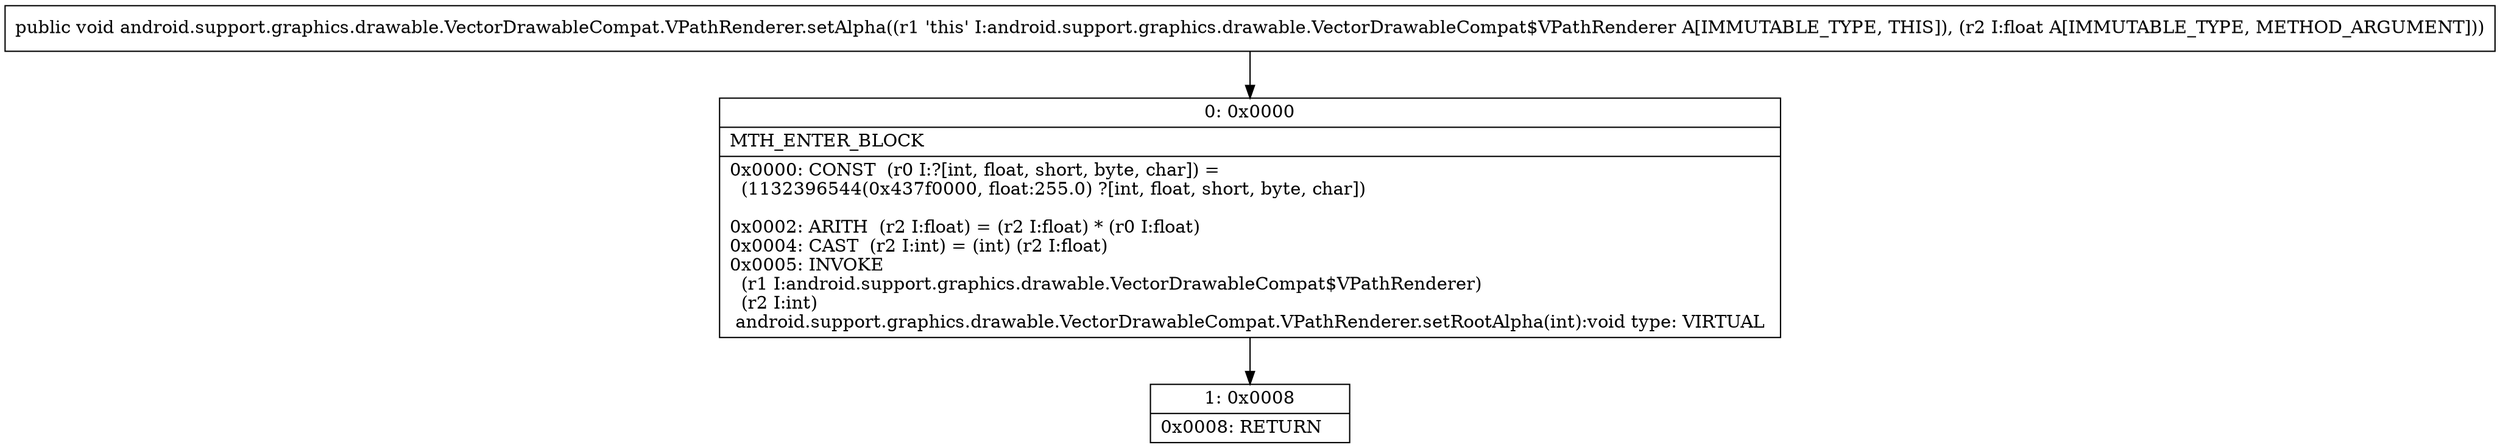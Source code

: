 digraph "CFG forandroid.support.graphics.drawable.VectorDrawableCompat.VPathRenderer.setAlpha(F)V" {
Node_0 [shape=record,label="{0\:\ 0x0000|MTH_ENTER_BLOCK\l|0x0000: CONST  (r0 I:?[int, float, short, byte, char]) = \l  (1132396544(0x437f0000, float:255.0) ?[int, float, short, byte, char])\l \l0x0002: ARITH  (r2 I:float) = (r2 I:float) * (r0 I:float) \l0x0004: CAST  (r2 I:int) = (int) (r2 I:float) \l0x0005: INVOKE  \l  (r1 I:android.support.graphics.drawable.VectorDrawableCompat$VPathRenderer)\l  (r2 I:int)\l android.support.graphics.drawable.VectorDrawableCompat.VPathRenderer.setRootAlpha(int):void type: VIRTUAL \l}"];
Node_1 [shape=record,label="{1\:\ 0x0008|0x0008: RETURN   \l}"];
MethodNode[shape=record,label="{public void android.support.graphics.drawable.VectorDrawableCompat.VPathRenderer.setAlpha((r1 'this' I:android.support.graphics.drawable.VectorDrawableCompat$VPathRenderer A[IMMUTABLE_TYPE, THIS]), (r2 I:float A[IMMUTABLE_TYPE, METHOD_ARGUMENT])) }"];
MethodNode -> Node_0;
Node_0 -> Node_1;
}

